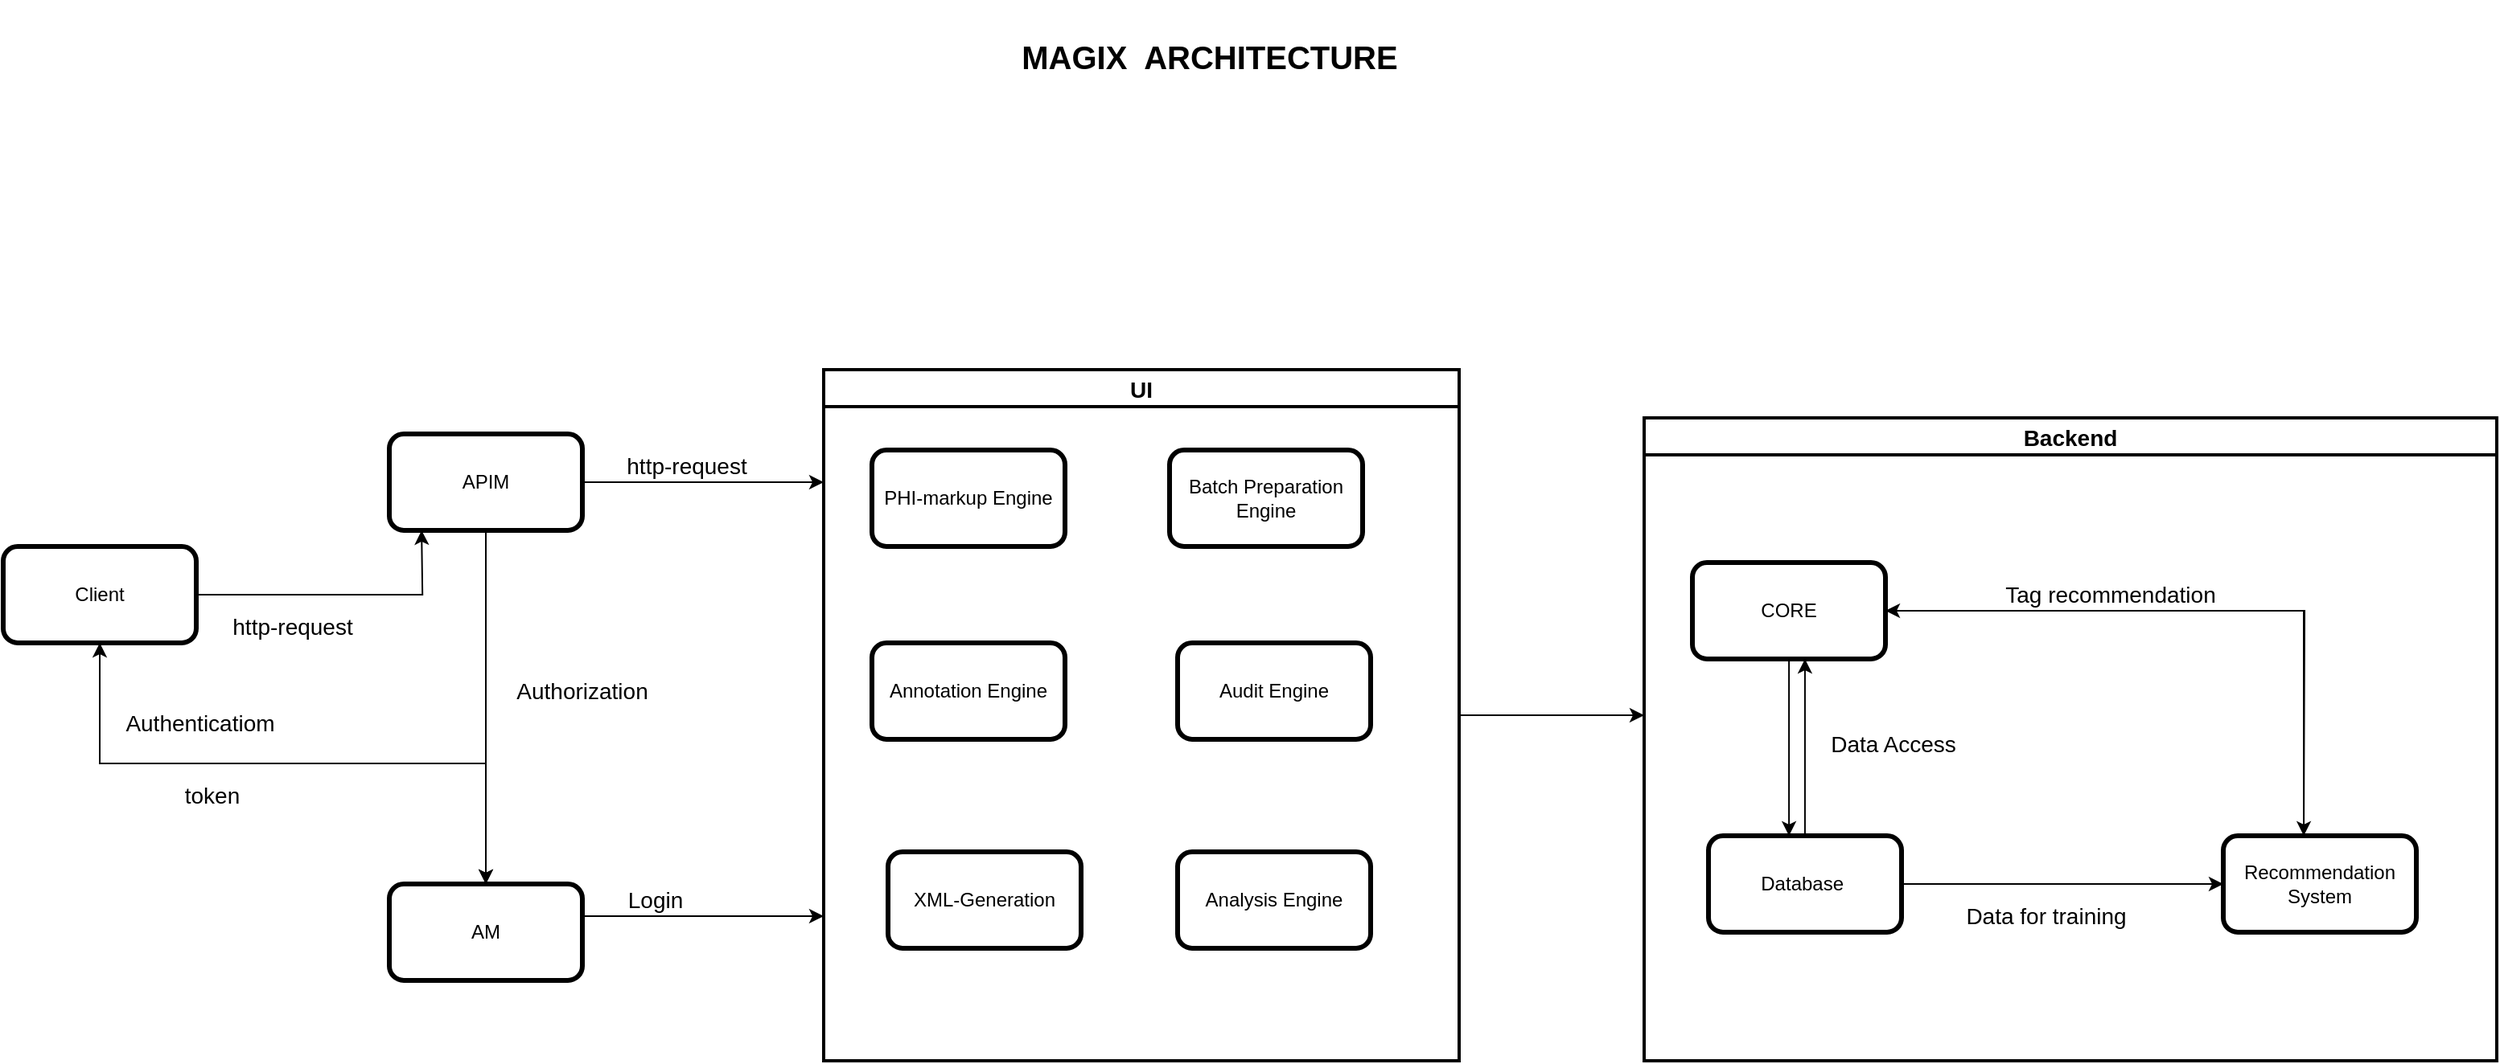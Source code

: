 <mxfile version="14.7.7" type="github">
  <diagram id="hACeFTANfD3MdC0z0pDQ" name="Page-1">
    <mxGraphModel dx="2523" dy="934" grid="1" gridSize="10" guides="1" tooltips="1" connect="1" arrows="1" fold="1" page="1" pageScale="1" pageWidth="850" pageHeight="1100" background="none" math="0" shadow="0">
      <root>
        <mxCell id="0" />
        <mxCell id="1" parent="0" />
        <mxCell id="4iZjYgw0V4L9F9DsTNRg-4" style="edgeStyle=orthogonalEdgeStyle;rounded=0;orthogonalLoop=1;jettySize=auto;html=1;" edge="1" parent="1" source="usE7sO5X4mrcG4s_s1Hf-3">
          <mxGeometry relative="1" as="geometry">
            <mxPoint x="-249.941" y="410.0" as="targetPoint" />
          </mxGeometry>
        </mxCell>
        <mxCell id="4iZjYgw0V4L9F9DsTNRg-23" style="edgeStyle=elbowEdgeStyle;rounded=0;orthogonalLoop=1;jettySize=auto;elbow=vertical;html=1;entryX=0.5;entryY=0;entryDx=0;entryDy=0;" edge="1" parent="1" source="usE7sO5X4mrcG4s_s1Hf-3" target="4iZjYgw0V4L9F9DsTNRg-3">
          <mxGeometry relative="1" as="geometry" />
        </mxCell>
        <mxCell id="usE7sO5X4mrcG4s_s1Hf-3" value="Client" style="rounded=1;whiteSpace=wrap;html=1;strokeWidth=3;" parent="1" vertex="1">
          <mxGeometry x="-510" y="420" width="120" height="60" as="geometry" />
        </mxCell>
        <mxCell id="usE7sO5X4mrcG4s_s1Hf-42" style="edgeStyle=orthogonalEdgeStyle;rounded=0;orthogonalLoop=1;jettySize=auto;html=1;entryX=0.417;entryY=0;entryDx=0;entryDy=0;entryPerimeter=0;fontSize=14;" parent="1" source="usE7sO5X4mrcG4s_s1Hf-16" target="usE7sO5X4mrcG4s_s1Hf-19" edge="1">
          <mxGeometry relative="1" as="geometry" />
        </mxCell>
        <mxCell id="usE7sO5X4mrcG4s_s1Hf-52" style="edgeStyle=orthogonalEdgeStyle;rounded=0;orthogonalLoop=1;jettySize=auto;html=1;fontSize=14;" parent="1" source="usE7sO5X4mrcG4s_s1Hf-16" edge="1">
          <mxGeometry relative="1" as="geometry">
            <mxPoint x="920" y="600" as="targetPoint" />
          </mxGeometry>
        </mxCell>
        <mxCell id="usE7sO5X4mrcG4s_s1Hf-16" value="CORE" style="rounded=1;whiteSpace=wrap;html=1;labelBorderColor=none;strokeWidth=3;" parent="1" vertex="1">
          <mxGeometry x="540" y="430" width="120" height="60" as="geometry" />
        </mxCell>
        <mxCell id="usE7sO5X4mrcG4s_s1Hf-44" style="edgeStyle=orthogonalEdgeStyle;rounded=0;orthogonalLoop=1;jettySize=auto;html=1;entryX=0.583;entryY=1;entryDx=0;entryDy=0;entryPerimeter=0;fontSize=14;" parent="1" source="usE7sO5X4mrcG4s_s1Hf-19" target="usE7sO5X4mrcG4s_s1Hf-16" edge="1">
          <mxGeometry relative="1" as="geometry" />
        </mxCell>
        <mxCell id="usE7sO5X4mrcG4s_s1Hf-47" style="edgeStyle=orthogonalEdgeStyle;rounded=0;orthogonalLoop=1;jettySize=auto;html=1;entryX=0;entryY=0.5;entryDx=0;entryDy=0;fontSize=14;" parent="1" source="usE7sO5X4mrcG4s_s1Hf-19" target="usE7sO5X4mrcG4s_s1Hf-20" edge="1">
          <mxGeometry relative="1" as="geometry" />
        </mxCell>
        <mxCell id="usE7sO5X4mrcG4s_s1Hf-19" value="Database&amp;nbsp;" style="rounded=1;whiteSpace=wrap;html=1;strokeWidth=3;" parent="1" vertex="1">
          <mxGeometry x="550" y="600" width="120" height="60" as="geometry" />
        </mxCell>
        <mxCell id="usE7sO5X4mrcG4s_s1Hf-39" style="edgeStyle=orthogonalEdgeStyle;rounded=0;orthogonalLoop=1;jettySize=auto;html=1;entryX=1;entryY=0.5;entryDx=0;entryDy=0;fontSize=14;" parent="1" source="usE7sO5X4mrcG4s_s1Hf-20" target="usE7sO5X4mrcG4s_s1Hf-16" edge="1">
          <mxGeometry relative="1" as="geometry">
            <Array as="points">
              <mxPoint x="920" y="460" />
            </Array>
          </mxGeometry>
        </mxCell>
        <mxCell id="usE7sO5X4mrcG4s_s1Hf-20" value="Recommendation System" style="rounded=1;whiteSpace=wrap;html=1;strokeWidth=3;" parent="1" vertex="1">
          <mxGeometry x="870" y="600" width="120" height="60" as="geometry" />
        </mxCell>
        <mxCell id="usE7sO5X4mrcG4s_s1Hf-21" value="&lt;b style=&quot;font-size: 20px;&quot;&gt;MAGIX&amp;nbsp; ARCHITECTURE&lt;/b&gt;" style="text;html=1;strokeColor=none;fillColor=none;align=center;verticalAlign=middle;whiteSpace=wrap;rounded=0;fontSize=20;" parent="1" vertex="1">
          <mxGeometry x="100" y="80" width="280" height="70" as="geometry" />
        </mxCell>
        <mxCell id="usE7sO5X4mrcG4s_s1Hf-30" value="&lt;font style=&quot;font-size: 14px&quot;&gt;Data Access&lt;/font&gt;" style="text;html=1;strokeColor=none;fillColor=none;align=center;verticalAlign=middle;whiteSpace=wrap;rounded=0;fontSize=20;" parent="1" vertex="1">
          <mxGeometry x="590" y="530" width="150" height="20" as="geometry" />
        </mxCell>
        <mxCell id="usE7sO5X4mrcG4s_s1Hf-34" value="Data for training" style="text;html=1;strokeColor=none;fillColor=none;align=center;verticalAlign=middle;whiteSpace=wrap;rounded=0;fontSize=14;" parent="1" vertex="1">
          <mxGeometry x="690" y="640" width="140" height="20" as="geometry" />
        </mxCell>
        <mxCell id="usE7sO5X4mrcG4s_s1Hf-51" value="Login" style="text;html=1;align=center;verticalAlign=middle;resizable=0;points=[];autosize=1;strokeColor=none;fontSize=14;" parent="1" vertex="1">
          <mxGeometry x="-130" y="630" width="50" height="20" as="geometry" />
        </mxCell>
        <mxCell id="usE7sO5X4mrcG4s_s1Hf-53" value="Tag recommendation" style="text;html=1;strokeColor=none;fillColor=none;align=center;verticalAlign=middle;whiteSpace=wrap;rounded=0;fontSize=14;" parent="1" vertex="1">
          <mxGeometry x="730" y="440" width="140" height="20" as="geometry" />
        </mxCell>
        <mxCell id="usE7sO5X4mrcG4s_s1Hf-56" value="Backend" style="swimlane;labelBackgroundColor=none;fontSize=14;fontColor=none;strokeWidth=2;" parent="1" vertex="1">
          <mxGeometry x="510" y="340" width="530" height="400" as="geometry" />
        </mxCell>
        <mxCell id="mglS8GP5RweYmfvnkdKe-3" style="edgeStyle=orthogonalEdgeStyle;rounded=0;orthogonalLoop=1;jettySize=auto;html=1;fontSize=14;fontColor=none;" parent="1" source="mglS8GP5RweYmfvnkdKe-1" edge="1">
          <mxGeometry relative="1" as="geometry">
            <mxPoint x="510" y="525" as="targetPoint" />
          </mxGeometry>
        </mxCell>
        <mxCell id="mglS8GP5RweYmfvnkdKe-1" value="UI" style="swimlane;labelBackgroundColor=none;fontSize=14;fontColor=none;strokeWidth=2;" parent="1" vertex="1">
          <mxGeometry y="310" width="395" height="430" as="geometry" />
        </mxCell>
        <mxCell id="usE7sO5X4mrcG4s_s1Hf-6" value="PHI-markup Engine" style="rounded=1;whiteSpace=wrap;html=1;strokeWidth=3;" parent="mglS8GP5RweYmfvnkdKe-1" vertex="1">
          <mxGeometry x="30" y="50" width="120" height="60" as="geometry" />
        </mxCell>
        <mxCell id="mglS8GP5RweYmfvnkdKe-4" value="Annotation Engine" style="rounded=1;whiteSpace=wrap;html=1;strokeWidth=3;" parent="mglS8GP5RweYmfvnkdKe-1" vertex="1">
          <mxGeometry x="30" y="170" width="120" height="60" as="geometry" />
        </mxCell>
        <mxCell id="mglS8GP5RweYmfvnkdKe-5" value="Audit Engine" style="rounded=1;whiteSpace=wrap;html=1;strokeWidth=3;" parent="mglS8GP5RweYmfvnkdKe-1" vertex="1">
          <mxGeometry x="220" y="170" width="120" height="60" as="geometry" />
        </mxCell>
        <mxCell id="mglS8GP5RweYmfvnkdKe-6" value="Analysis Engine" style="rounded=1;whiteSpace=wrap;html=1;strokeWidth=3;" parent="mglS8GP5RweYmfvnkdKe-1" vertex="1">
          <mxGeometry x="220" y="300" width="120" height="60" as="geometry" />
        </mxCell>
        <mxCell id="mglS8GP5RweYmfvnkdKe-12" value="Batch Preparation Engine" style="rounded=1;whiteSpace=wrap;html=1;strokeWidth=3;" parent="mglS8GP5RweYmfvnkdKe-1" vertex="1">
          <mxGeometry x="215" y="50" width="120" height="60" as="geometry" />
        </mxCell>
        <mxCell id="mglS8GP5RweYmfvnkdKe-13" value="XML-Generation" style="rounded=1;whiteSpace=wrap;html=1;strokeWidth=3;" parent="mglS8GP5RweYmfvnkdKe-1" vertex="1">
          <mxGeometry x="40" y="300" width="120" height="60" as="geometry" />
        </mxCell>
        <mxCell id="4iZjYgw0V4L9F9DsTNRg-27" style="edgeStyle=elbowEdgeStyle;rounded=0;orthogonalLoop=1;jettySize=auto;elbow=vertical;html=1;entryX=0.5;entryY=0;entryDx=0;entryDy=0;" edge="1" parent="1" source="4iZjYgw0V4L9F9DsTNRg-2" target="4iZjYgw0V4L9F9DsTNRg-3">
          <mxGeometry relative="1" as="geometry" />
        </mxCell>
        <mxCell id="4iZjYgw0V4L9F9DsTNRg-29" style="edgeStyle=elbowEdgeStyle;rounded=0;orthogonalLoop=1;jettySize=auto;elbow=vertical;html=1;" edge="1" parent="1" source="4iZjYgw0V4L9F9DsTNRg-2">
          <mxGeometry relative="1" as="geometry">
            <mxPoint x="-4.547e-13" y="380.0" as="targetPoint" />
          </mxGeometry>
        </mxCell>
        <mxCell id="4iZjYgw0V4L9F9DsTNRg-2" value="APIM" style="rounded=1;whiteSpace=wrap;html=1;strokeWidth=3;" vertex="1" parent="1">
          <mxGeometry x="-270" y="350" width="120" height="60" as="geometry" />
        </mxCell>
        <mxCell id="4iZjYgw0V4L9F9DsTNRg-24" style="edgeStyle=elbowEdgeStyle;rounded=0;orthogonalLoop=1;jettySize=auto;elbow=vertical;html=1;" edge="1" parent="1" source="4iZjYgw0V4L9F9DsTNRg-3" target="usE7sO5X4mrcG4s_s1Hf-3">
          <mxGeometry relative="1" as="geometry" />
        </mxCell>
        <mxCell id="4iZjYgw0V4L9F9DsTNRg-30" style="edgeStyle=elbowEdgeStyle;rounded=0;orthogonalLoop=1;jettySize=auto;elbow=vertical;html=1;" edge="1" parent="1" source="4iZjYgw0V4L9F9DsTNRg-3">
          <mxGeometry relative="1" as="geometry">
            <mxPoint x="-4.547e-13" y="650.0" as="targetPoint" />
          </mxGeometry>
        </mxCell>
        <mxCell id="4iZjYgw0V4L9F9DsTNRg-3" value="AM" style="rounded=1;whiteSpace=wrap;html=1;strokeWidth=3;" vertex="1" parent="1">
          <mxGeometry x="-270" y="630" width="120" height="60" as="geometry" />
        </mxCell>
        <mxCell id="4iZjYgw0V4L9F9DsTNRg-6" value="http-request" style="text;html=1;strokeColor=none;fillColor=none;align=center;verticalAlign=middle;whiteSpace=wrap;rounded=0;fontSize=14;" vertex="1" parent="1">
          <mxGeometry x="-400" y="460" width="140" height="20" as="geometry" />
        </mxCell>
        <mxCell id="4iZjYgw0V4L9F9DsTNRg-25" value="Authenticatiom" style="text;html=1;strokeColor=none;fillColor=none;align=center;verticalAlign=middle;whiteSpace=wrap;rounded=0;fontSize=14;" vertex="1" parent="1">
          <mxGeometry x="-445" y="510" width="115" height="40" as="geometry" />
        </mxCell>
        <mxCell id="4iZjYgw0V4L9F9DsTNRg-26" value="token" style="text;html=1;strokeColor=none;fillColor=none;align=center;verticalAlign=middle;whiteSpace=wrap;rounded=0;fontSize=14;" vertex="1" parent="1">
          <mxGeometry x="-430" y="550" width="100" height="50" as="geometry" />
        </mxCell>
        <mxCell id="4iZjYgw0V4L9F9DsTNRg-28" value="Authorization" style="text;html=1;strokeColor=none;fillColor=none;align=center;verticalAlign=middle;whiteSpace=wrap;rounded=0;fontSize=14;" vertex="1" parent="1">
          <mxGeometry x="-200" y="500" width="100" height="20" as="geometry" />
        </mxCell>
        <mxCell id="4iZjYgw0V4L9F9DsTNRg-31" value="http-request" style="text;html=1;strokeColor=none;fillColor=none;align=center;verticalAlign=middle;whiteSpace=wrap;rounded=0;fontSize=14;" vertex="1" parent="1">
          <mxGeometry x="-140" y="360" width="110" height="20" as="geometry" />
        </mxCell>
      </root>
    </mxGraphModel>
  </diagram>
</mxfile>
